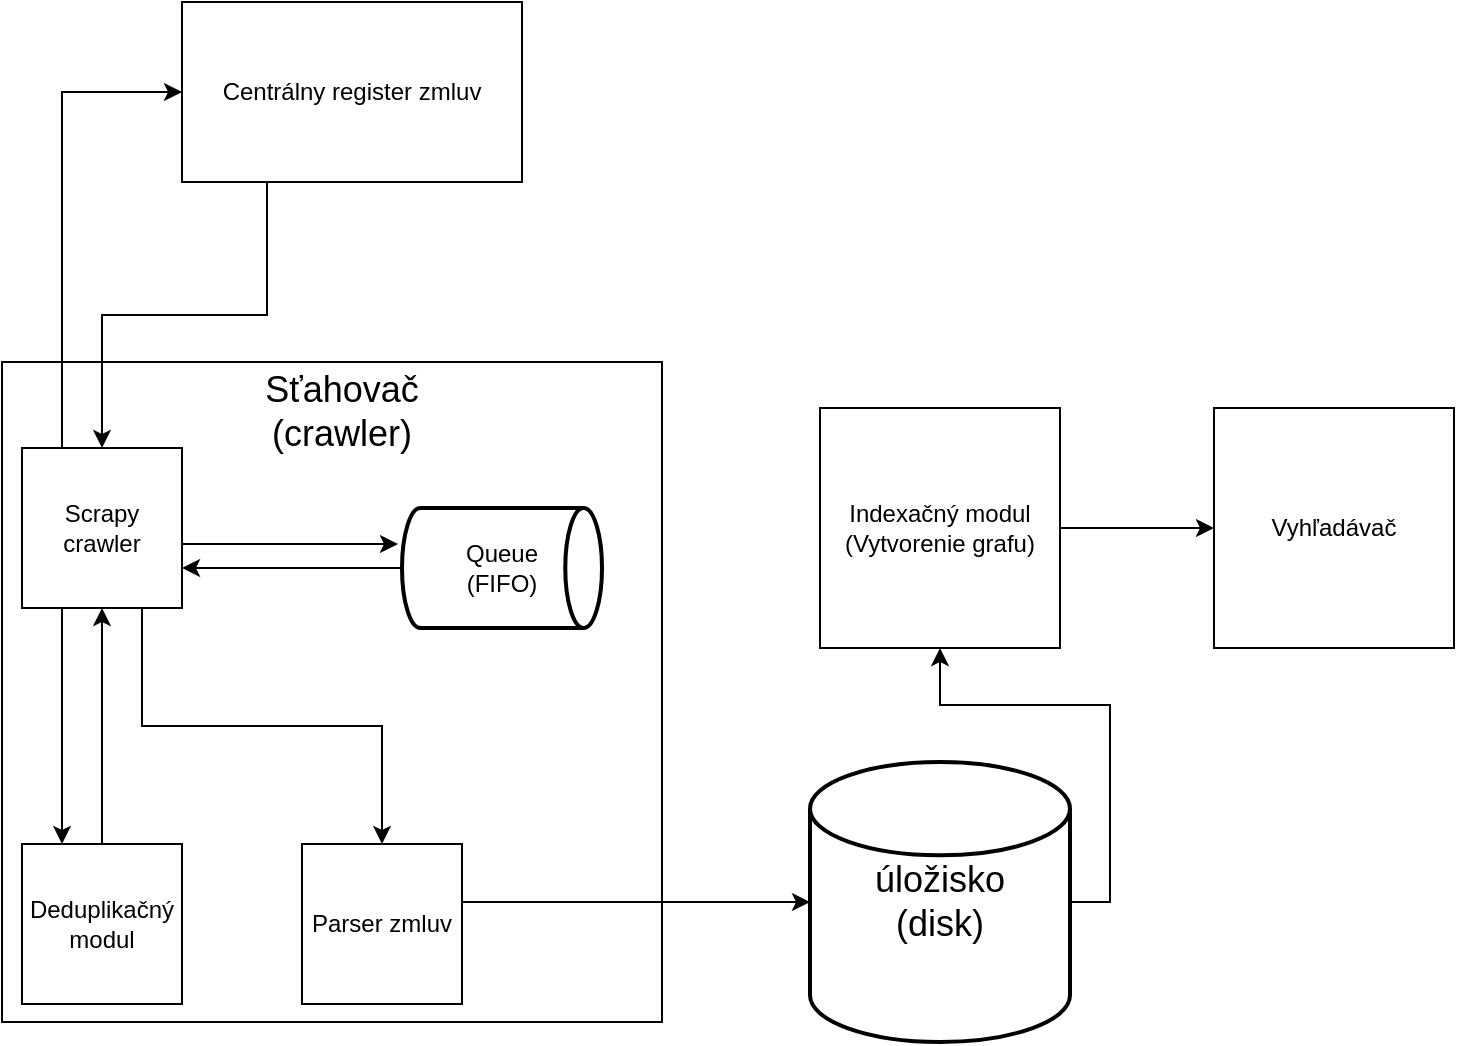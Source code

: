 <mxfile version="13.10.1" type="device"><diagram id="Wz7LW5l8leuK7eDPW_UR" name="Page-1"><mxGraphModel dx="1298" dy="834" grid="1" gridSize="10" guides="1" tooltips="1" connect="1" arrows="1" fold="1" page="1" pageScale="1" pageWidth="827" pageHeight="1169" math="0" shadow="0"><root><mxCell id="0"/><mxCell id="1" parent="0"/><mxCell id="4eD0jL73a2ZZDokVVivU-1" value="" style="whiteSpace=wrap;html=1;aspect=fixed;" vertex="1" parent="1"><mxGeometry x="10" y="200" width="330" height="330" as="geometry"/></mxCell><mxCell id="4eD0jL73a2ZZDokVVivU-26" style="edgeStyle=orthogonalEdgeStyle;rounded=0;orthogonalLoop=1;jettySize=auto;html=1;exitX=1;exitY=0.5;exitDx=0;exitDy=0;exitPerimeter=0;" edge="1" parent="1" source="4eD0jL73a2ZZDokVVivU-2" target="4eD0jL73a2ZZDokVVivU-25"><mxGeometry relative="1" as="geometry"/></mxCell><mxCell id="4eD0jL73a2ZZDokVVivU-2" value="&lt;font style=&quot;font-size: 18px&quot;&gt;úložisko&lt;br&gt;(disk)&lt;/font&gt;" style="strokeWidth=2;html=1;shape=mxgraph.flowchart.database;whiteSpace=wrap;" vertex="1" parent="1"><mxGeometry x="414" y="400" width="130" height="140" as="geometry"/></mxCell><mxCell id="4eD0jL73a2ZZDokVVivU-7" style="edgeStyle=orthogonalEdgeStyle;rounded=0;orthogonalLoop=1;jettySize=auto;html=1;exitX=1;exitY=0.6;exitDx=0;exitDy=0;entryX=-0.02;entryY=0.3;entryDx=0;entryDy=0;entryPerimeter=0;exitPerimeter=0;" edge="1" parent="1" source="4eD0jL73a2ZZDokVVivU-3" target="4eD0jL73a2ZZDokVVivU-6"><mxGeometry relative="1" as="geometry"/></mxCell><mxCell id="4eD0jL73a2ZZDokVVivU-9" style="edgeStyle=orthogonalEdgeStyle;rounded=0;orthogonalLoop=1;jettySize=auto;html=1;exitX=0.25;exitY=0;exitDx=0;exitDy=0;entryX=0;entryY=0.5;entryDx=0;entryDy=0;" edge="1" parent="1" source="4eD0jL73a2ZZDokVVivU-3" target="4eD0jL73a2ZZDokVVivU-4"><mxGeometry relative="1" as="geometry"/></mxCell><mxCell id="4eD0jL73a2ZZDokVVivU-18" style="edgeStyle=orthogonalEdgeStyle;rounded=0;orthogonalLoop=1;jettySize=auto;html=1;exitX=0.75;exitY=1;exitDx=0;exitDy=0;entryX=0.5;entryY=0;entryDx=0;entryDy=0;" edge="1" parent="1" source="4eD0jL73a2ZZDokVVivU-3" target="4eD0jL73a2ZZDokVVivU-13"><mxGeometry relative="1" as="geometry"/></mxCell><mxCell id="4eD0jL73a2ZZDokVVivU-21" style="edgeStyle=orthogonalEdgeStyle;rounded=0;orthogonalLoop=1;jettySize=auto;html=1;exitX=0.25;exitY=1;exitDx=0;exitDy=0;entryX=0.25;entryY=0;entryDx=0;entryDy=0;" edge="1" parent="1" source="4eD0jL73a2ZZDokVVivU-3" target="4eD0jL73a2ZZDokVVivU-11"><mxGeometry relative="1" as="geometry"/></mxCell><mxCell id="4eD0jL73a2ZZDokVVivU-3" value="Scrapy&lt;br&gt;crawler" style="whiteSpace=wrap;html=1;aspect=fixed;" vertex="1" parent="1"><mxGeometry x="20" y="243" width="80" height="80" as="geometry"/></mxCell><mxCell id="4eD0jL73a2ZZDokVVivU-19" style="edgeStyle=orthogonalEdgeStyle;rounded=0;orthogonalLoop=1;jettySize=auto;html=1;exitX=0.25;exitY=1;exitDx=0;exitDy=0;entryX=0.5;entryY=0;entryDx=0;entryDy=0;" edge="1" parent="1" source="4eD0jL73a2ZZDokVVivU-4" target="4eD0jL73a2ZZDokVVivU-3"><mxGeometry relative="1" as="geometry"/></mxCell><mxCell id="4eD0jL73a2ZZDokVVivU-4" value="Centrálny register zmluv" style="rounded=0;whiteSpace=wrap;html=1;" vertex="1" parent="1"><mxGeometry x="100" y="20" width="170" height="90" as="geometry"/></mxCell><mxCell id="4eD0jL73a2ZZDokVVivU-23" style="edgeStyle=orthogonalEdgeStyle;rounded=0;orthogonalLoop=1;jettySize=auto;html=1;exitX=0;exitY=0.5;exitDx=0;exitDy=0;exitPerimeter=0;entryX=1;entryY=0.75;entryDx=0;entryDy=0;" edge="1" parent="1" source="4eD0jL73a2ZZDokVVivU-6" target="4eD0jL73a2ZZDokVVivU-3"><mxGeometry relative="1" as="geometry"/></mxCell><mxCell id="4eD0jL73a2ZZDokVVivU-6" value="Queue&lt;br&gt;(FIFO)" style="strokeWidth=2;html=1;shape=mxgraph.flowchart.direct_data;whiteSpace=wrap;" vertex="1" parent="1"><mxGeometry x="210" y="273" width="100" height="60" as="geometry"/></mxCell><mxCell id="4eD0jL73a2ZZDokVVivU-22" style="edgeStyle=orthogonalEdgeStyle;rounded=0;orthogonalLoop=1;jettySize=auto;html=1;exitX=0.5;exitY=0;exitDx=0;exitDy=0;" edge="1" parent="1" source="4eD0jL73a2ZZDokVVivU-11" target="4eD0jL73a2ZZDokVVivU-3"><mxGeometry relative="1" as="geometry"/></mxCell><mxCell id="4eD0jL73a2ZZDokVVivU-11" value="Deduplikačný modul" style="whiteSpace=wrap;html=1;aspect=fixed;" vertex="1" parent="1"><mxGeometry x="20" y="441" width="80" height="80" as="geometry"/></mxCell><mxCell id="4eD0jL73a2ZZDokVVivU-24" style="edgeStyle=orthogonalEdgeStyle;rounded=0;orthogonalLoop=1;jettySize=auto;html=1;exitX=1;exitY=0.363;exitDx=0;exitDy=0;entryX=0;entryY=0.5;entryDx=0;entryDy=0;entryPerimeter=0;exitPerimeter=0;" edge="1" parent="1" source="4eD0jL73a2ZZDokVVivU-13" target="4eD0jL73a2ZZDokVVivU-2"><mxGeometry relative="1" as="geometry"/></mxCell><mxCell id="4eD0jL73a2ZZDokVVivU-13" value="Parser zmluv" style="whiteSpace=wrap;html=1;aspect=fixed;" vertex="1" parent="1"><mxGeometry x="160" y="441" width="80" height="80" as="geometry"/></mxCell><mxCell id="4eD0jL73a2ZZDokVVivU-20" value="&lt;font style=&quot;font-size: 18px&quot;&gt;Sťahovač&lt;br&gt;(crawler)&lt;/font&gt;" style="text;html=1;strokeColor=none;fillColor=none;align=center;verticalAlign=middle;whiteSpace=wrap;rounded=0;" vertex="1" parent="1"><mxGeometry x="160" y="215" width="40" height="20" as="geometry"/></mxCell><mxCell id="4eD0jL73a2ZZDokVVivU-28" style="edgeStyle=orthogonalEdgeStyle;rounded=0;orthogonalLoop=1;jettySize=auto;html=1;exitX=1;exitY=0.5;exitDx=0;exitDy=0;entryX=0;entryY=0.5;entryDx=0;entryDy=0;" edge="1" parent="1" source="4eD0jL73a2ZZDokVVivU-25" target="4eD0jL73a2ZZDokVVivU-27"><mxGeometry relative="1" as="geometry"/></mxCell><mxCell id="4eD0jL73a2ZZDokVVivU-25" value="Indexačný modul&lt;br&gt;(Vytvorenie grafu)" style="whiteSpace=wrap;html=1;aspect=fixed;" vertex="1" parent="1"><mxGeometry x="419" y="223" width="120" height="120" as="geometry"/></mxCell><mxCell id="4eD0jL73a2ZZDokVVivU-27" value="Vyhľadávač" style="whiteSpace=wrap;html=1;aspect=fixed;" vertex="1" parent="1"><mxGeometry x="616" y="223" width="120" height="120" as="geometry"/></mxCell></root></mxGraphModel></diagram></mxfile>